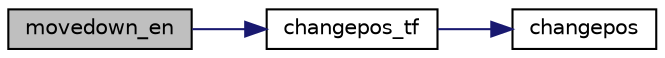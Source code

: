 digraph "movedown_en"
{
 // LATEX_PDF_SIZE
  edge [fontname="Helvetica",fontsize="10",labelfontname="Helvetica",labelfontsize="10"];
  node [fontname="Helvetica",fontsize="10",shape=record];
  rankdir="LR";
  Node1 [label="movedown_en",height=0.2,width=0.4,color="black", fillcolor="grey75", style="filled", fontcolor="black",tooltip="aumenta o y de todos os membros de tief em yjump."];
  Node1 -> Node2 [color="midnightblue",fontsize="10",style="solid",fontname="Helvetica"];
  Node2 [label="changepos_tf",height=0.2,width=0.4,color="black", fillcolor="white", style="filled",URL="$enemies_8c.html#a707c1cf7269f598f58a1386a47d276e8",tooltip="muda a posicao do elemento tf passado como argumento."];
  Node2 -> Node3 [color="midnightblue",fontsize="10",style="solid",fontname="Helvetica"];
  Node3 [label="changepos",height=0.2,width=0.4,color="black", fillcolor="white", style="filled",URL="$group__sprite.html#gac8dfdcf29f4a4526bd7996ff2a86eace",tooltip=" "];
}

